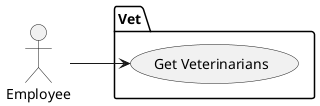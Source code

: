 @startuml
'https://plantuml.com/sequence-diagram

left to right direction
actor Employee as V

package Vet{
usecase UC7 as "Get Veterinarians"
}

V --> UC7

@enduml
